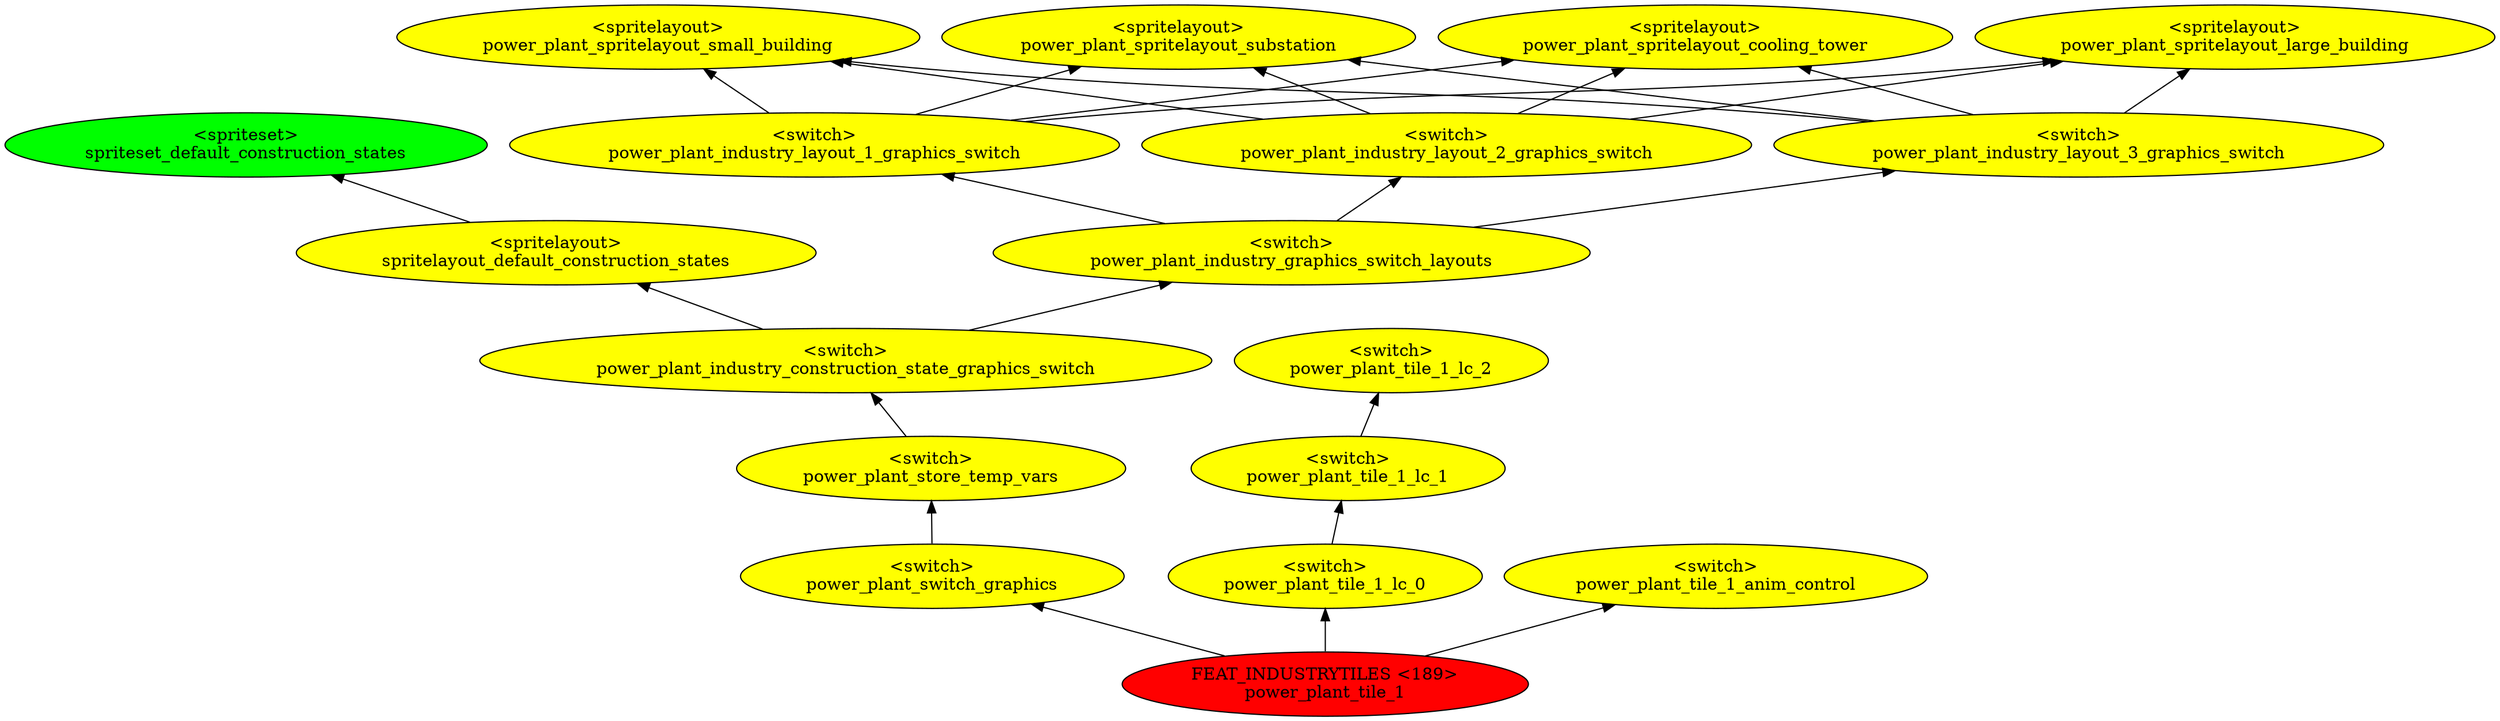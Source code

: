 digraph {
rankdir="BT"
spriteset_default_construction_states [fillcolor=green style="filled" label="<spriteset>\nspriteset_default_construction_states"]
spritelayout_default_construction_states [fillcolor=yellow style="filled" label="<spritelayout>\nspritelayout_default_construction_states"]
power_plant_spritelayout_cooling_tower [fillcolor=yellow style="filled" label="<spritelayout>\npower_plant_spritelayout_cooling_tower"]
power_plant_spritelayout_large_building [fillcolor=yellow style="filled" label="<spritelayout>\npower_plant_spritelayout_large_building"]
power_plant_spritelayout_small_building [fillcolor=yellow style="filled" label="<spritelayout>\npower_plant_spritelayout_small_building"]
power_plant_spritelayout_substation [fillcolor=yellow style="filled" label="<spritelayout>\npower_plant_spritelayout_substation"]
power_plant_industry_layout_1_graphics_switch [fillcolor=yellow style="filled" label="<switch>\npower_plant_industry_layout_1_graphics_switch"]
power_plant_industry_layout_2_graphics_switch [fillcolor=yellow style="filled" label="<switch>\npower_plant_industry_layout_2_graphics_switch"]
power_plant_industry_layout_3_graphics_switch [fillcolor=yellow style="filled" label="<switch>\npower_plant_industry_layout_3_graphics_switch"]
power_plant_industry_graphics_switch_layouts [fillcolor=yellow style="filled" label="<switch>\npower_plant_industry_graphics_switch_layouts"]
power_plant_industry_construction_state_graphics_switch [fillcolor=yellow style="filled" label="<switch>\npower_plant_industry_construction_state_graphics_switch"]
power_plant_store_temp_vars [fillcolor=yellow style="filled" label="<switch>\npower_plant_store_temp_vars"]
power_plant_switch_graphics [fillcolor=yellow style="filled" label="<switch>\npower_plant_switch_graphics"]
power_plant_tile_1_lc_2 [fillcolor=yellow style="filled" label="<switch>\npower_plant_tile_1_lc_2"]
power_plant_tile_1_lc_1 [fillcolor=yellow style="filled" label="<switch>\npower_plant_tile_1_lc_1"]
power_plant_tile_1_lc_0 [fillcolor=yellow style="filled" label="<switch>\npower_plant_tile_1_lc_0"]
power_plant_tile_1_anim_control [fillcolor=yellow style="filled" label="<switch>\npower_plant_tile_1_anim_control"]
power_plant_tile_1 [fillcolor=red style="filled" label="FEAT_INDUSTRYTILES <189>\npower_plant_tile_1"]
power_plant_industry_layout_2_graphics_switch->power_plant_spritelayout_substation
power_plant_industry_layout_3_graphics_switch->power_plant_spritelayout_substation
power_plant_industry_layout_1_graphics_switch->power_plant_spritelayout_large_building
power_plant_switch_graphics->power_plant_store_temp_vars
power_plant_industry_layout_2_graphics_switch->power_plant_spritelayout_small_building
power_plant_industry_layout_1_graphics_switch->power_plant_spritelayout_cooling_tower
power_plant_industry_graphics_switch_layouts->power_plant_industry_layout_1_graphics_switch
power_plant_industry_graphics_switch_layouts->power_plant_industry_layout_3_graphics_switch
power_plant_tile_1->power_plant_switch_graphics
power_plant_store_temp_vars->power_plant_industry_construction_state_graphics_switch
power_plant_industry_layout_2_graphics_switch->power_plant_spritelayout_large_building
power_plant_tile_1_lc_1->power_plant_tile_1_lc_2
power_plant_industry_layout_3_graphics_switch->power_plant_spritelayout_cooling_tower
power_plant_industry_layout_1_graphics_switch->power_plant_spritelayout_small_building
power_plant_industry_layout_3_graphics_switch->power_plant_spritelayout_large_building
power_plant_industry_graphics_switch_layouts->power_plant_industry_layout_2_graphics_switch
power_plant_tile_1_lc_0->power_plant_tile_1_lc_1
power_plant_tile_1->power_plant_tile_1_anim_control
power_plant_industry_layout_3_graphics_switch->power_plant_spritelayout_small_building
power_plant_industry_layout_2_graphics_switch->power_plant_spritelayout_cooling_tower
power_plant_industry_construction_state_graphics_switch->spritelayout_default_construction_states
power_plant_industry_construction_state_graphics_switch->power_plant_industry_graphics_switch_layouts
power_plant_tile_1->power_plant_tile_1_lc_0
spritelayout_default_construction_states->spriteset_default_construction_states
power_plant_industry_layout_1_graphics_switch->power_plant_spritelayout_substation
}
